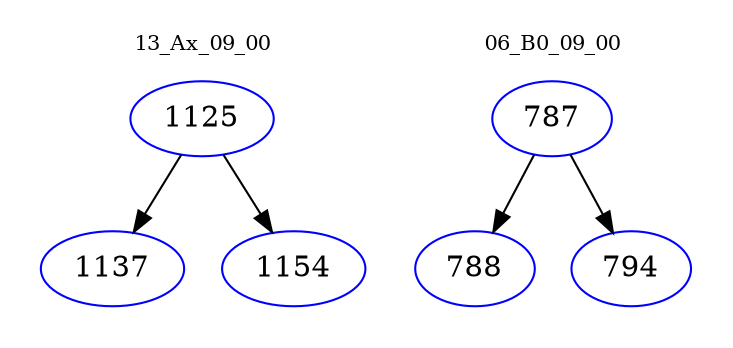 digraph{
subgraph cluster_0 {
color = white
label = "13_Ax_09_00";
fontsize=10;
T0_1125 [label="1125", color="blue"]
T0_1125 -> T0_1137 [color="black"]
T0_1137 [label="1137", color="blue"]
T0_1125 -> T0_1154 [color="black"]
T0_1154 [label="1154", color="blue"]
}
subgraph cluster_1 {
color = white
label = "06_B0_09_00";
fontsize=10;
T1_787 [label="787", color="blue"]
T1_787 -> T1_788 [color="black"]
T1_788 [label="788", color="blue"]
T1_787 -> T1_794 [color="black"]
T1_794 [label="794", color="blue"]
}
}
